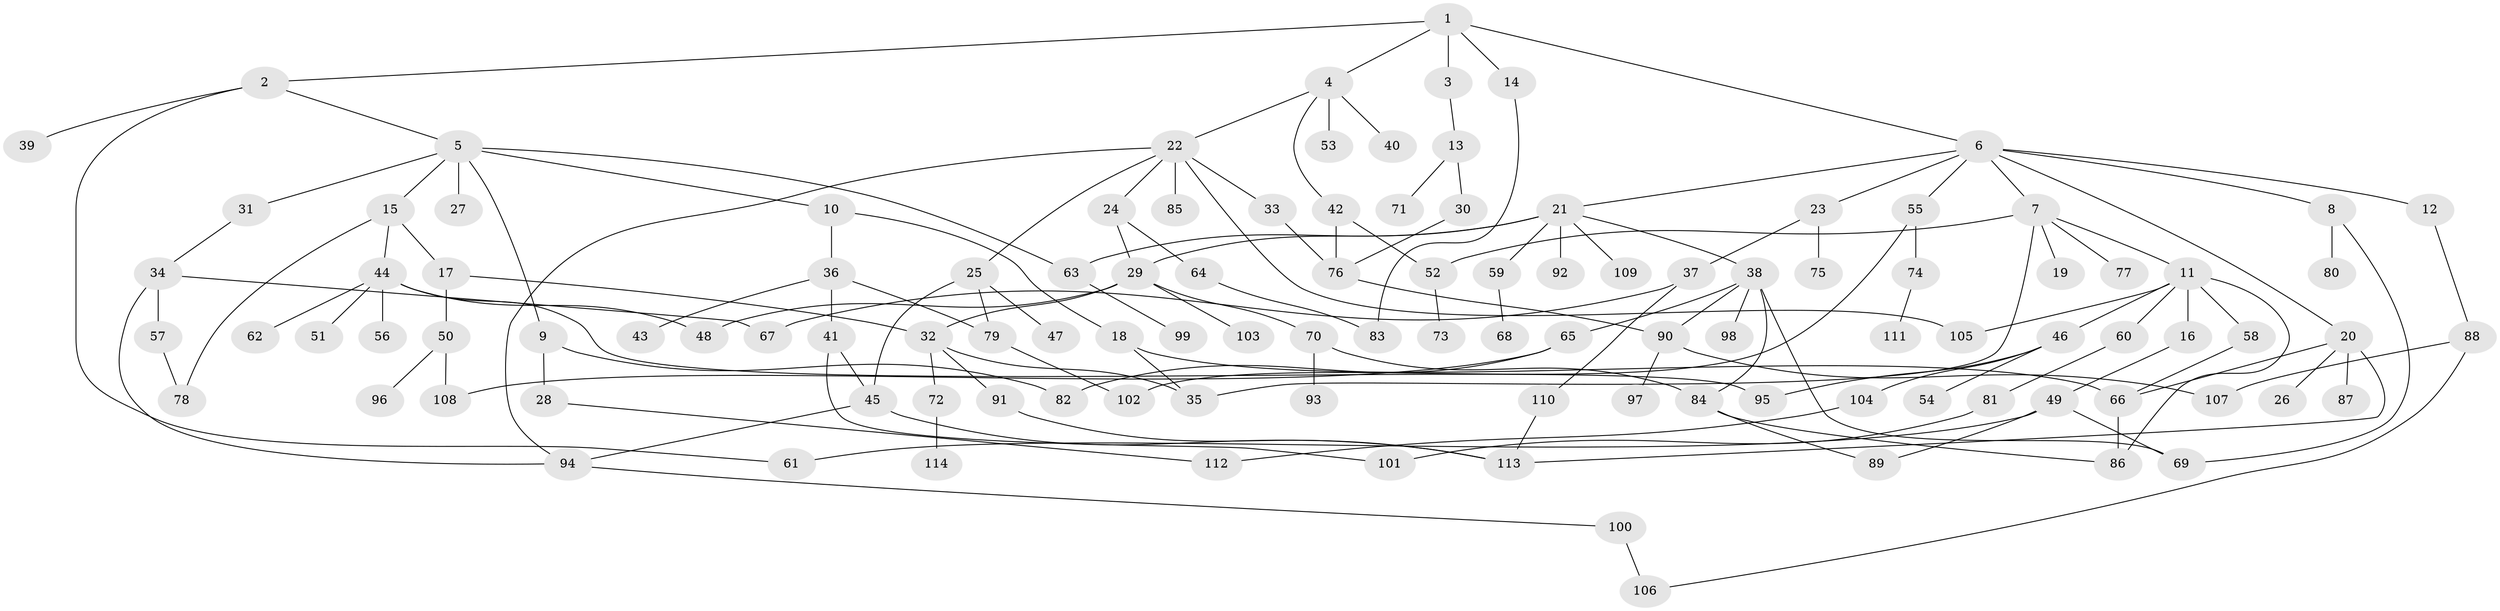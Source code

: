 // Generated by graph-tools (version 1.1) at 2025/10/02/27/25 16:10:54]
// undirected, 114 vertices, 151 edges
graph export_dot {
graph [start="1"]
  node [color=gray90,style=filled];
  1;
  2;
  3;
  4;
  5;
  6;
  7;
  8;
  9;
  10;
  11;
  12;
  13;
  14;
  15;
  16;
  17;
  18;
  19;
  20;
  21;
  22;
  23;
  24;
  25;
  26;
  27;
  28;
  29;
  30;
  31;
  32;
  33;
  34;
  35;
  36;
  37;
  38;
  39;
  40;
  41;
  42;
  43;
  44;
  45;
  46;
  47;
  48;
  49;
  50;
  51;
  52;
  53;
  54;
  55;
  56;
  57;
  58;
  59;
  60;
  61;
  62;
  63;
  64;
  65;
  66;
  67;
  68;
  69;
  70;
  71;
  72;
  73;
  74;
  75;
  76;
  77;
  78;
  79;
  80;
  81;
  82;
  83;
  84;
  85;
  86;
  87;
  88;
  89;
  90;
  91;
  92;
  93;
  94;
  95;
  96;
  97;
  98;
  99;
  100;
  101;
  102;
  103;
  104;
  105;
  106;
  107;
  108;
  109;
  110;
  111;
  112;
  113;
  114;
  1 -- 2;
  1 -- 3;
  1 -- 4;
  1 -- 6;
  1 -- 14;
  2 -- 5;
  2 -- 39;
  2 -- 61;
  3 -- 13;
  4 -- 22;
  4 -- 40;
  4 -- 42;
  4 -- 53;
  5 -- 9;
  5 -- 10;
  5 -- 15;
  5 -- 27;
  5 -- 31;
  5 -- 63;
  6 -- 7;
  6 -- 8;
  6 -- 12;
  6 -- 20;
  6 -- 21;
  6 -- 23;
  6 -- 55;
  7 -- 11;
  7 -- 19;
  7 -- 35;
  7 -- 77;
  7 -- 52;
  8 -- 80;
  8 -- 69;
  9 -- 28;
  9 -- 82;
  10 -- 18;
  10 -- 36;
  11 -- 16;
  11 -- 46;
  11 -- 58;
  11 -- 60;
  11 -- 86;
  11 -- 105;
  12 -- 88;
  13 -- 30;
  13 -- 71;
  14 -- 83;
  15 -- 17;
  15 -- 44;
  15 -- 78;
  16 -- 49;
  17 -- 50;
  17 -- 32;
  18 -- 66;
  18 -- 35;
  20 -- 26;
  20 -- 87;
  20 -- 113;
  20 -- 66;
  21 -- 29;
  21 -- 38;
  21 -- 59;
  21 -- 63;
  21 -- 92;
  21 -- 109;
  22 -- 24;
  22 -- 25;
  22 -- 33;
  22 -- 85;
  22 -- 105;
  22 -- 94;
  23 -- 37;
  23 -- 75;
  24 -- 64;
  24 -- 29;
  25 -- 47;
  25 -- 79;
  25 -- 45;
  28 -- 112;
  29 -- 32;
  29 -- 70;
  29 -- 103;
  29 -- 48;
  30 -- 76;
  31 -- 34;
  32 -- 72;
  32 -- 91;
  32 -- 35;
  33 -- 76;
  34 -- 57;
  34 -- 67;
  34 -- 94;
  36 -- 41;
  36 -- 43;
  36 -- 79;
  37 -- 110;
  37 -- 67;
  38 -- 65;
  38 -- 69;
  38 -- 98;
  38 -- 90;
  38 -- 84;
  41 -- 45;
  41 -- 101;
  42 -- 52;
  42 -- 76;
  44 -- 48;
  44 -- 51;
  44 -- 56;
  44 -- 62;
  44 -- 95;
  45 -- 94;
  45 -- 113;
  46 -- 54;
  46 -- 104;
  46 -- 95;
  49 -- 89;
  49 -- 61;
  49 -- 69;
  50 -- 96;
  50 -- 108;
  52 -- 73;
  55 -- 74;
  55 -- 102;
  57 -- 78;
  58 -- 66;
  59 -- 68;
  60 -- 81;
  63 -- 99;
  64 -- 83;
  65 -- 82;
  65 -- 108;
  66 -- 86;
  70 -- 84;
  70 -- 93;
  72 -- 114;
  74 -- 111;
  76 -- 90;
  79 -- 102;
  81 -- 101;
  84 -- 86;
  84 -- 89;
  88 -- 106;
  88 -- 107;
  90 -- 97;
  90 -- 107;
  91 -- 113;
  94 -- 100;
  100 -- 106;
  104 -- 112;
  110 -- 113;
}
